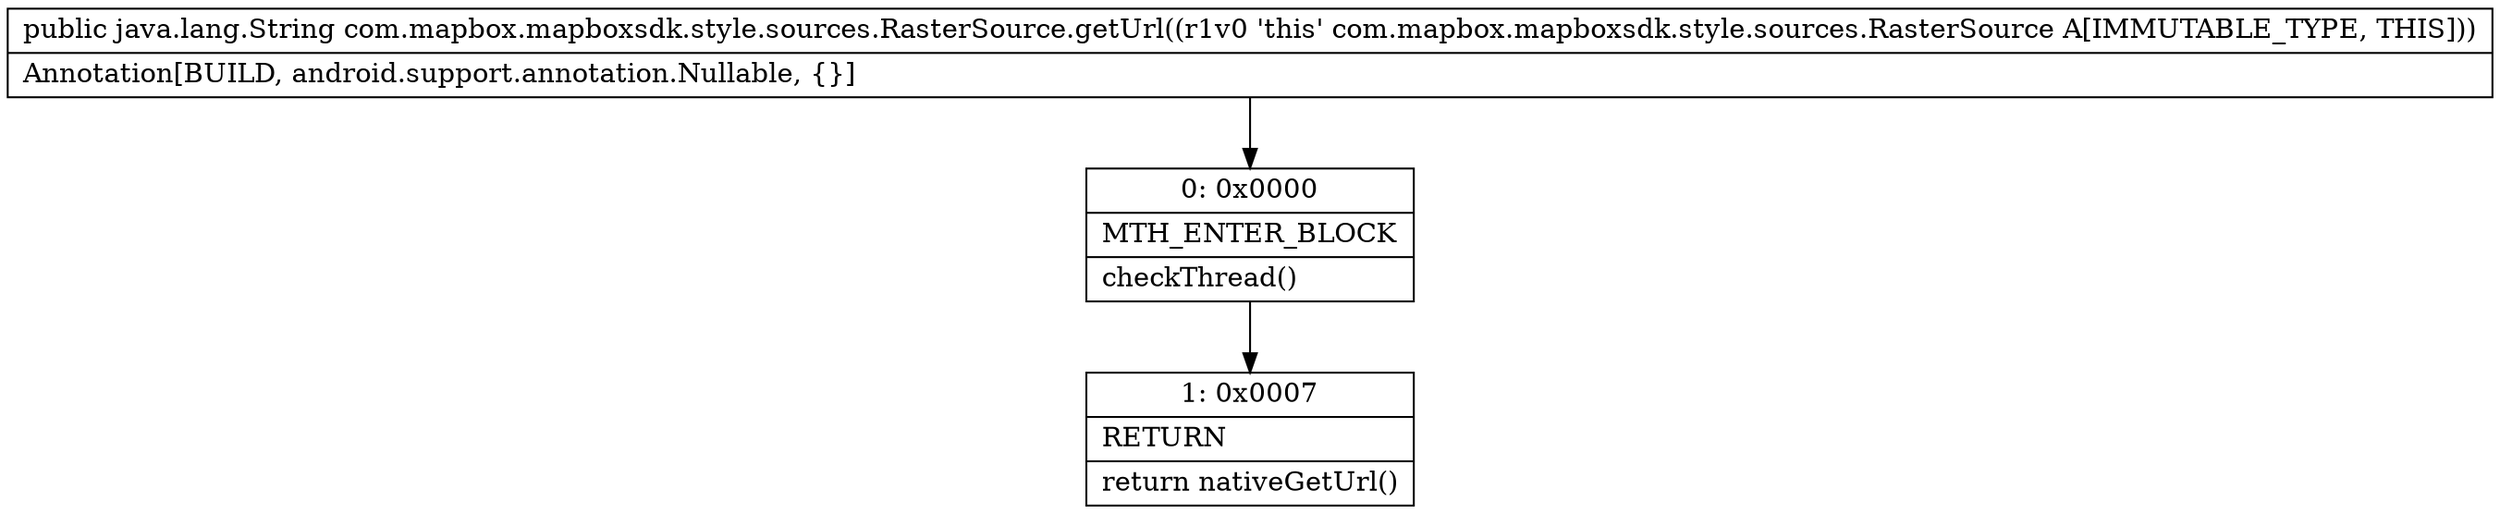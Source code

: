 digraph "CFG forcom.mapbox.mapboxsdk.style.sources.RasterSource.getUrl()Ljava\/lang\/String;" {
Node_0 [shape=record,label="{0\:\ 0x0000|MTH_ENTER_BLOCK\l|checkThread()\l}"];
Node_1 [shape=record,label="{1\:\ 0x0007|RETURN\l|return nativeGetUrl()\l}"];
MethodNode[shape=record,label="{public java.lang.String com.mapbox.mapboxsdk.style.sources.RasterSource.getUrl((r1v0 'this' com.mapbox.mapboxsdk.style.sources.RasterSource A[IMMUTABLE_TYPE, THIS]))  | Annotation[BUILD, android.support.annotation.Nullable, \{\}]\l}"];
MethodNode -> Node_0;
Node_0 -> Node_1;
}

